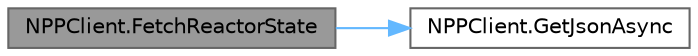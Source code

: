 digraph "NPPClient.FetchReactorState"
{
 // LATEX_PDF_SIZE
  bgcolor="transparent";
  edge [fontname=Helvetica,fontsize=10,labelfontname=Helvetica,labelfontsize=10];
  node [fontname=Helvetica,fontsize=10,shape=box,height=0.2,width=0.4];
  rankdir="LR";
  Node1 [id="Node000001",label="NPPClient.FetchReactorState",height=0.2,width=0.4,color="gray40", fillcolor="grey60", style="filled", fontcolor="black",tooltip="This method fetches the state of the reactor from the REST server."];
  Node1 -> Node2 [id="edge1_Node000001_Node000002",color="steelblue1",style="solid",tooltip=" "];
  Node2 [id="Node000002",label="NPPClient.GetJsonAsync",height=0.2,width=0.4,color="grey40", fillcolor="white", style="filled",URL="$class_n_p_p_client.html#a0a8db7e40f0eab04f40923a00d73d25e",tooltip="This method fetches JSON data from the REST server."];
}
